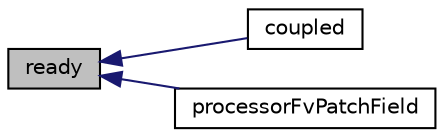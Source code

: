 digraph "ready"
{
  bgcolor="transparent";
  edge [fontname="Helvetica",fontsize="10",labelfontname="Helvetica",labelfontsize="10"];
  node [fontname="Helvetica",fontsize="10",shape=record];
  rankdir="LR";
  Node408 [label="ready",height=0.2,width=0.4,color="black", fillcolor="grey75", style="filled", fontcolor="black"];
  Node408 -> Node409 [dir="back",color="midnightblue",fontsize="10",style="solid",fontname="Helvetica"];
  Node409 [label="coupled",height=0.2,width=0.4,color="black",URL="$a22833.html#a39c01db0e66d00fe0621a0c7e5fc4ead",tooltip="Return true if running parallel. "];
  Node408 -> Node410 [dir="back",color="midnightblue",fontsize="10",style="solid",fontname="Helvetica"];
  Node410 [label="processorFvPatchField",height=0.2,width=0.4,color="black",URL="$a22833.html#a0190df40bc453ae87da247e7851416aa",tooltip="Construct as copy. "];
}
